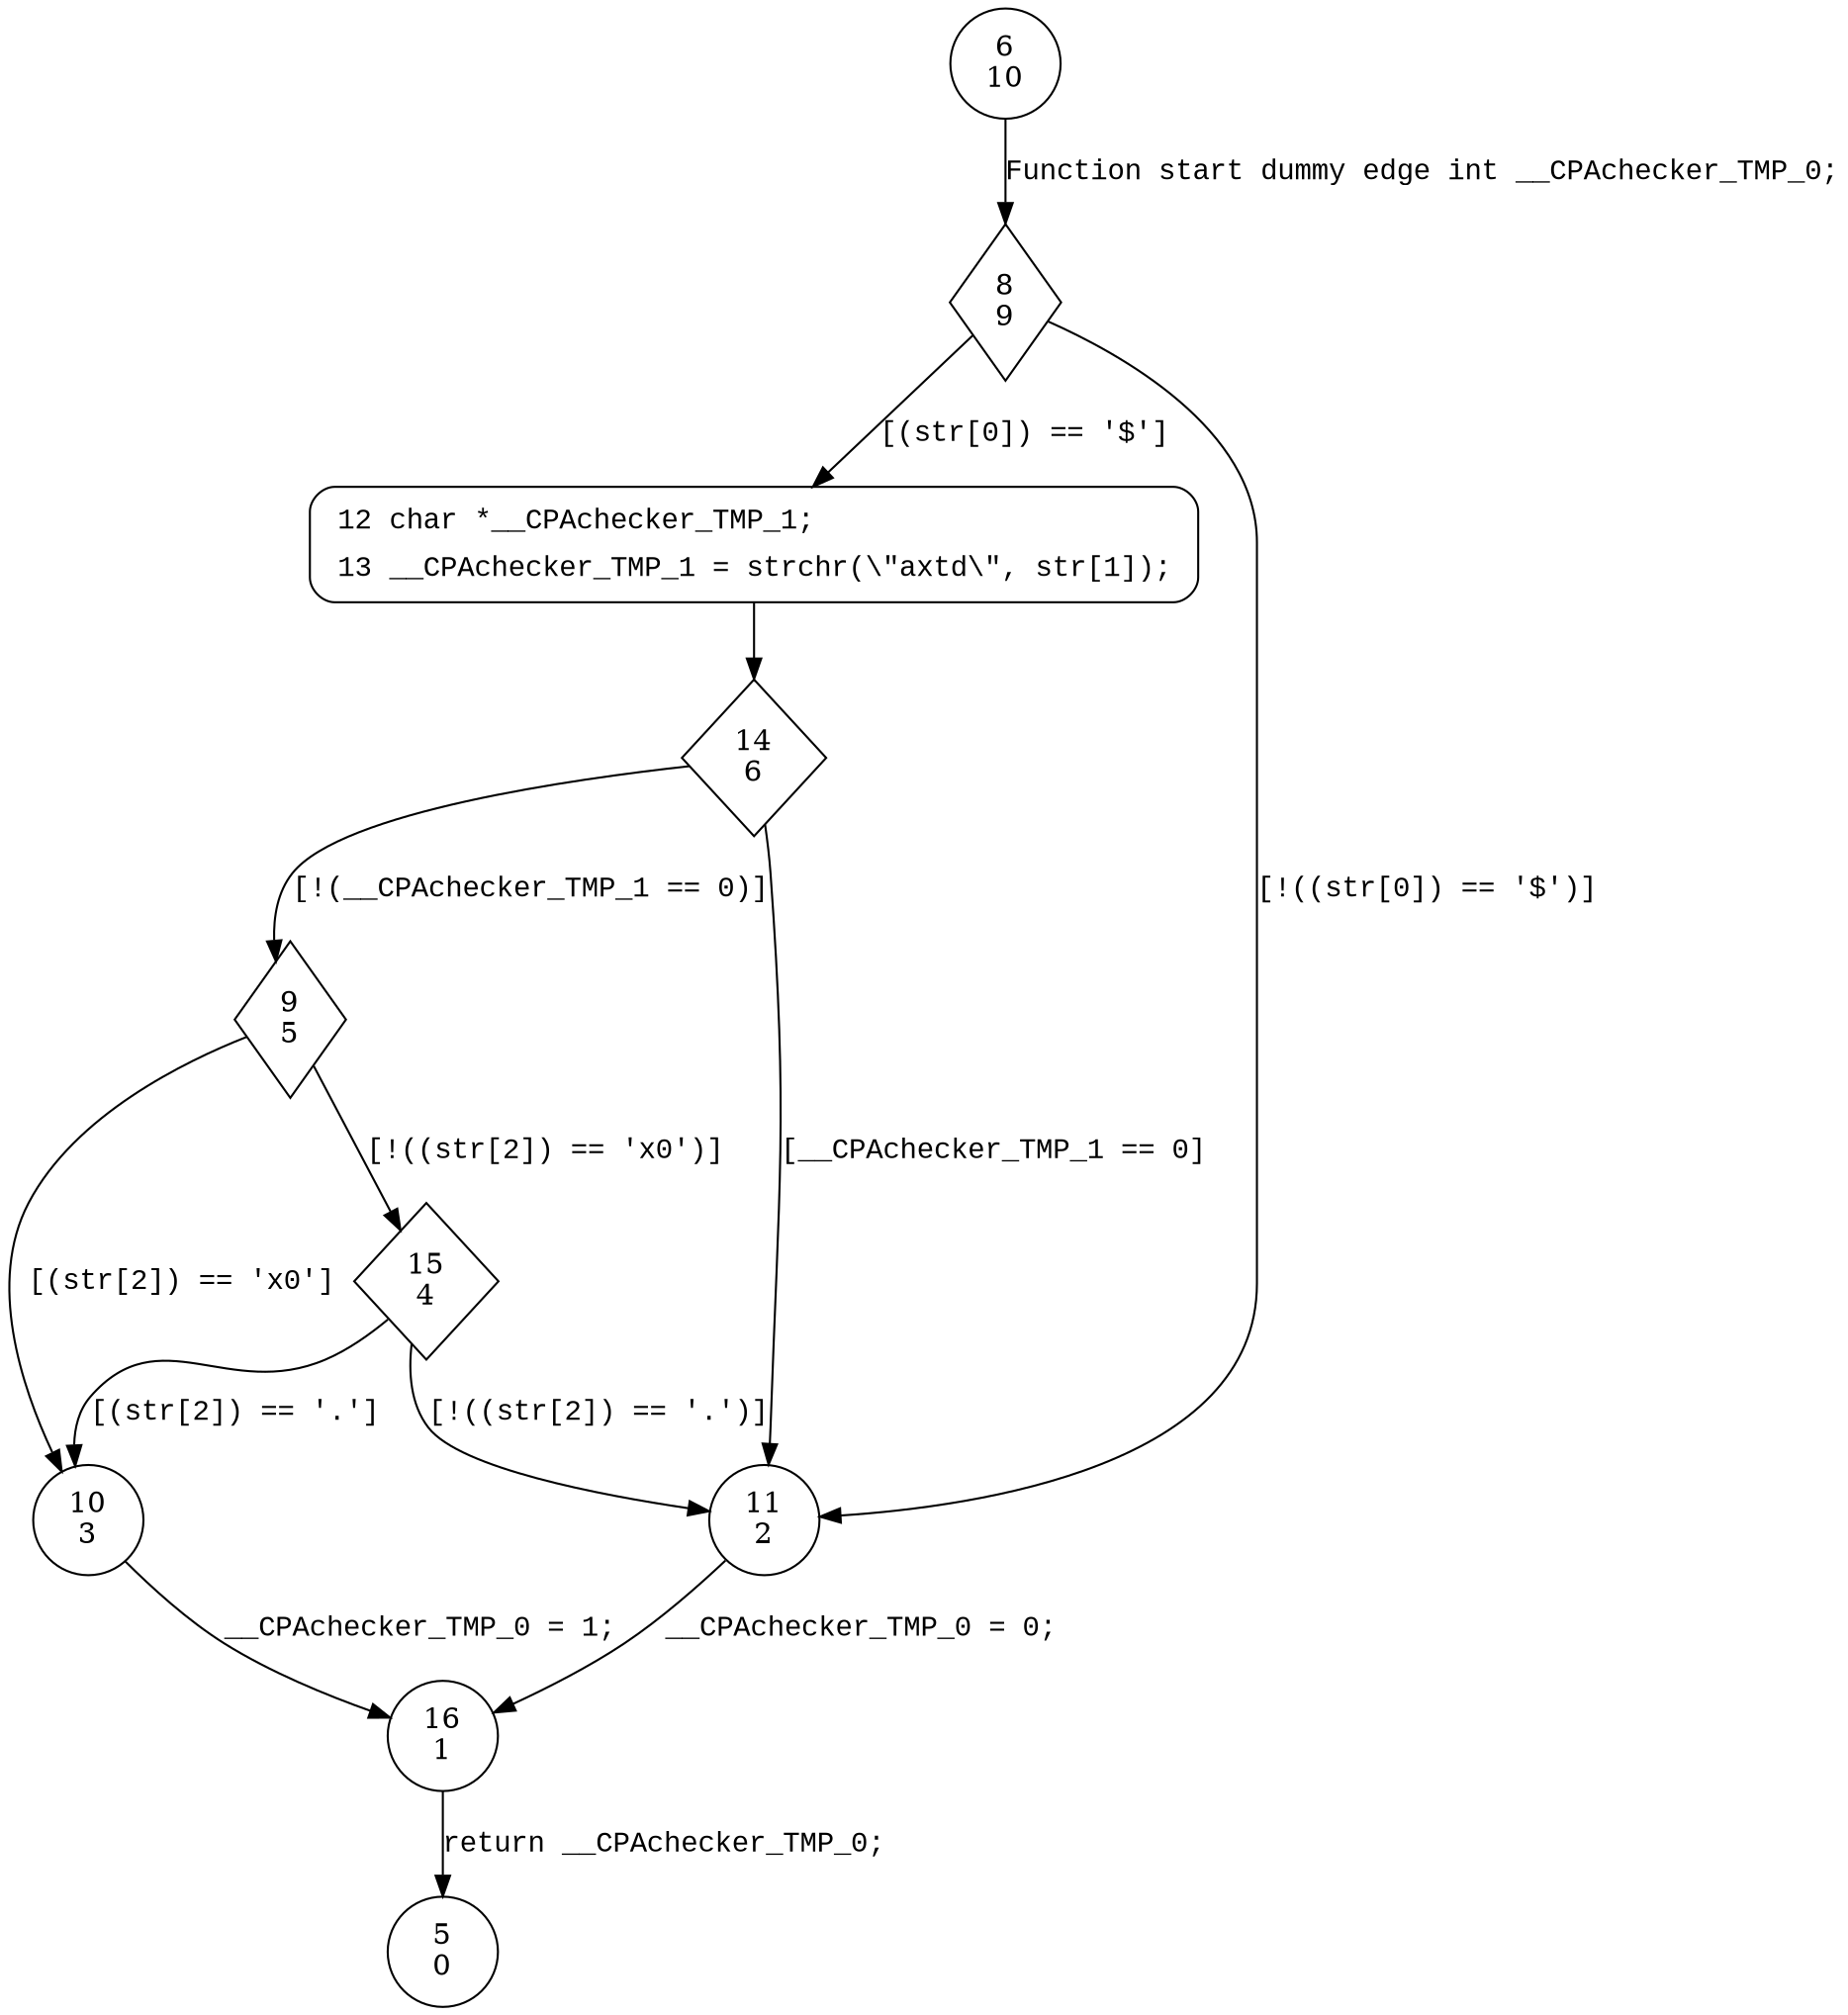digraph is_arm_mapping_symbol {
8 [shape="diamond" label="8\n9"]
12 [shape="circle" label="12\n8"]
11 [shape="circle" label="11\n2"]
16 [shape="circle" label="16\n1"]
5 [shape="circle" label="5\n0"]
14 [shape="diamond" label="14\n6"]
9 [shape="diamond" label="9\n5"]
10 [shape="circle" label="10\n3"]
15 [shape="diamond" label="15\n4"]
6 [shape="circle" label="6\n10"]
12 [style="filled,bold" penwidth="1" fillcolor="white" fontname="Courier New" shape="Mrecord" label=<<table border="0" cellborder="0" cellpadding="3" bgcolor="white"><tr><td align="right">12</td><td align="left">char *__CPAchecker_TMP_1;</td></tr><tr><td align="right">13</td><td align="left">__CPAchecker_TMP_1 = strchr(\"axtd\", str[1]);</td></tr></table>>]
12 -> 14[label=""]
8 -> 12 [label="[(str[0]) == '$']" fontname="Courier New"]
8 -> 11 [label="[!((str[0]) == '$')]" fontname="Courier New"]
11 -> 16 [label="__CPAchecker_TMP_0 = 0;" fontname="Courier New"]
16 -> 5 [label="return __CPAchecker_TMP_0;" fontname="Courier New"]
14 -> 11 [label="[__CPAchecker_TMP_1 == 0]" fontname="Courier New"]
14 -> 9 [label="[!(__CPAchecker_TMP_1 == 0)]" fontname="Courier New"]
9 -> 10 [label="[(str[2]) == '\x0']" fontname="Courier New"]
9 -> 15 [label="[!((str[2]) == '\x0')]" fontname="Courier New"]
15 -> 10 [label="[(str[2]) == '.']" fontname="Courier New"]
15 -> 11 [label="[!((str[2]) == '.')]" fontname="Courier New"]
10 -> 16 [label="__CPAchecker_TMP_0 = 1;" fontname="Courier New"]
6 -> 8 [label="Function start dummy edge int __CPAchecker_TMP_0;" fontname="Courier New"]
}